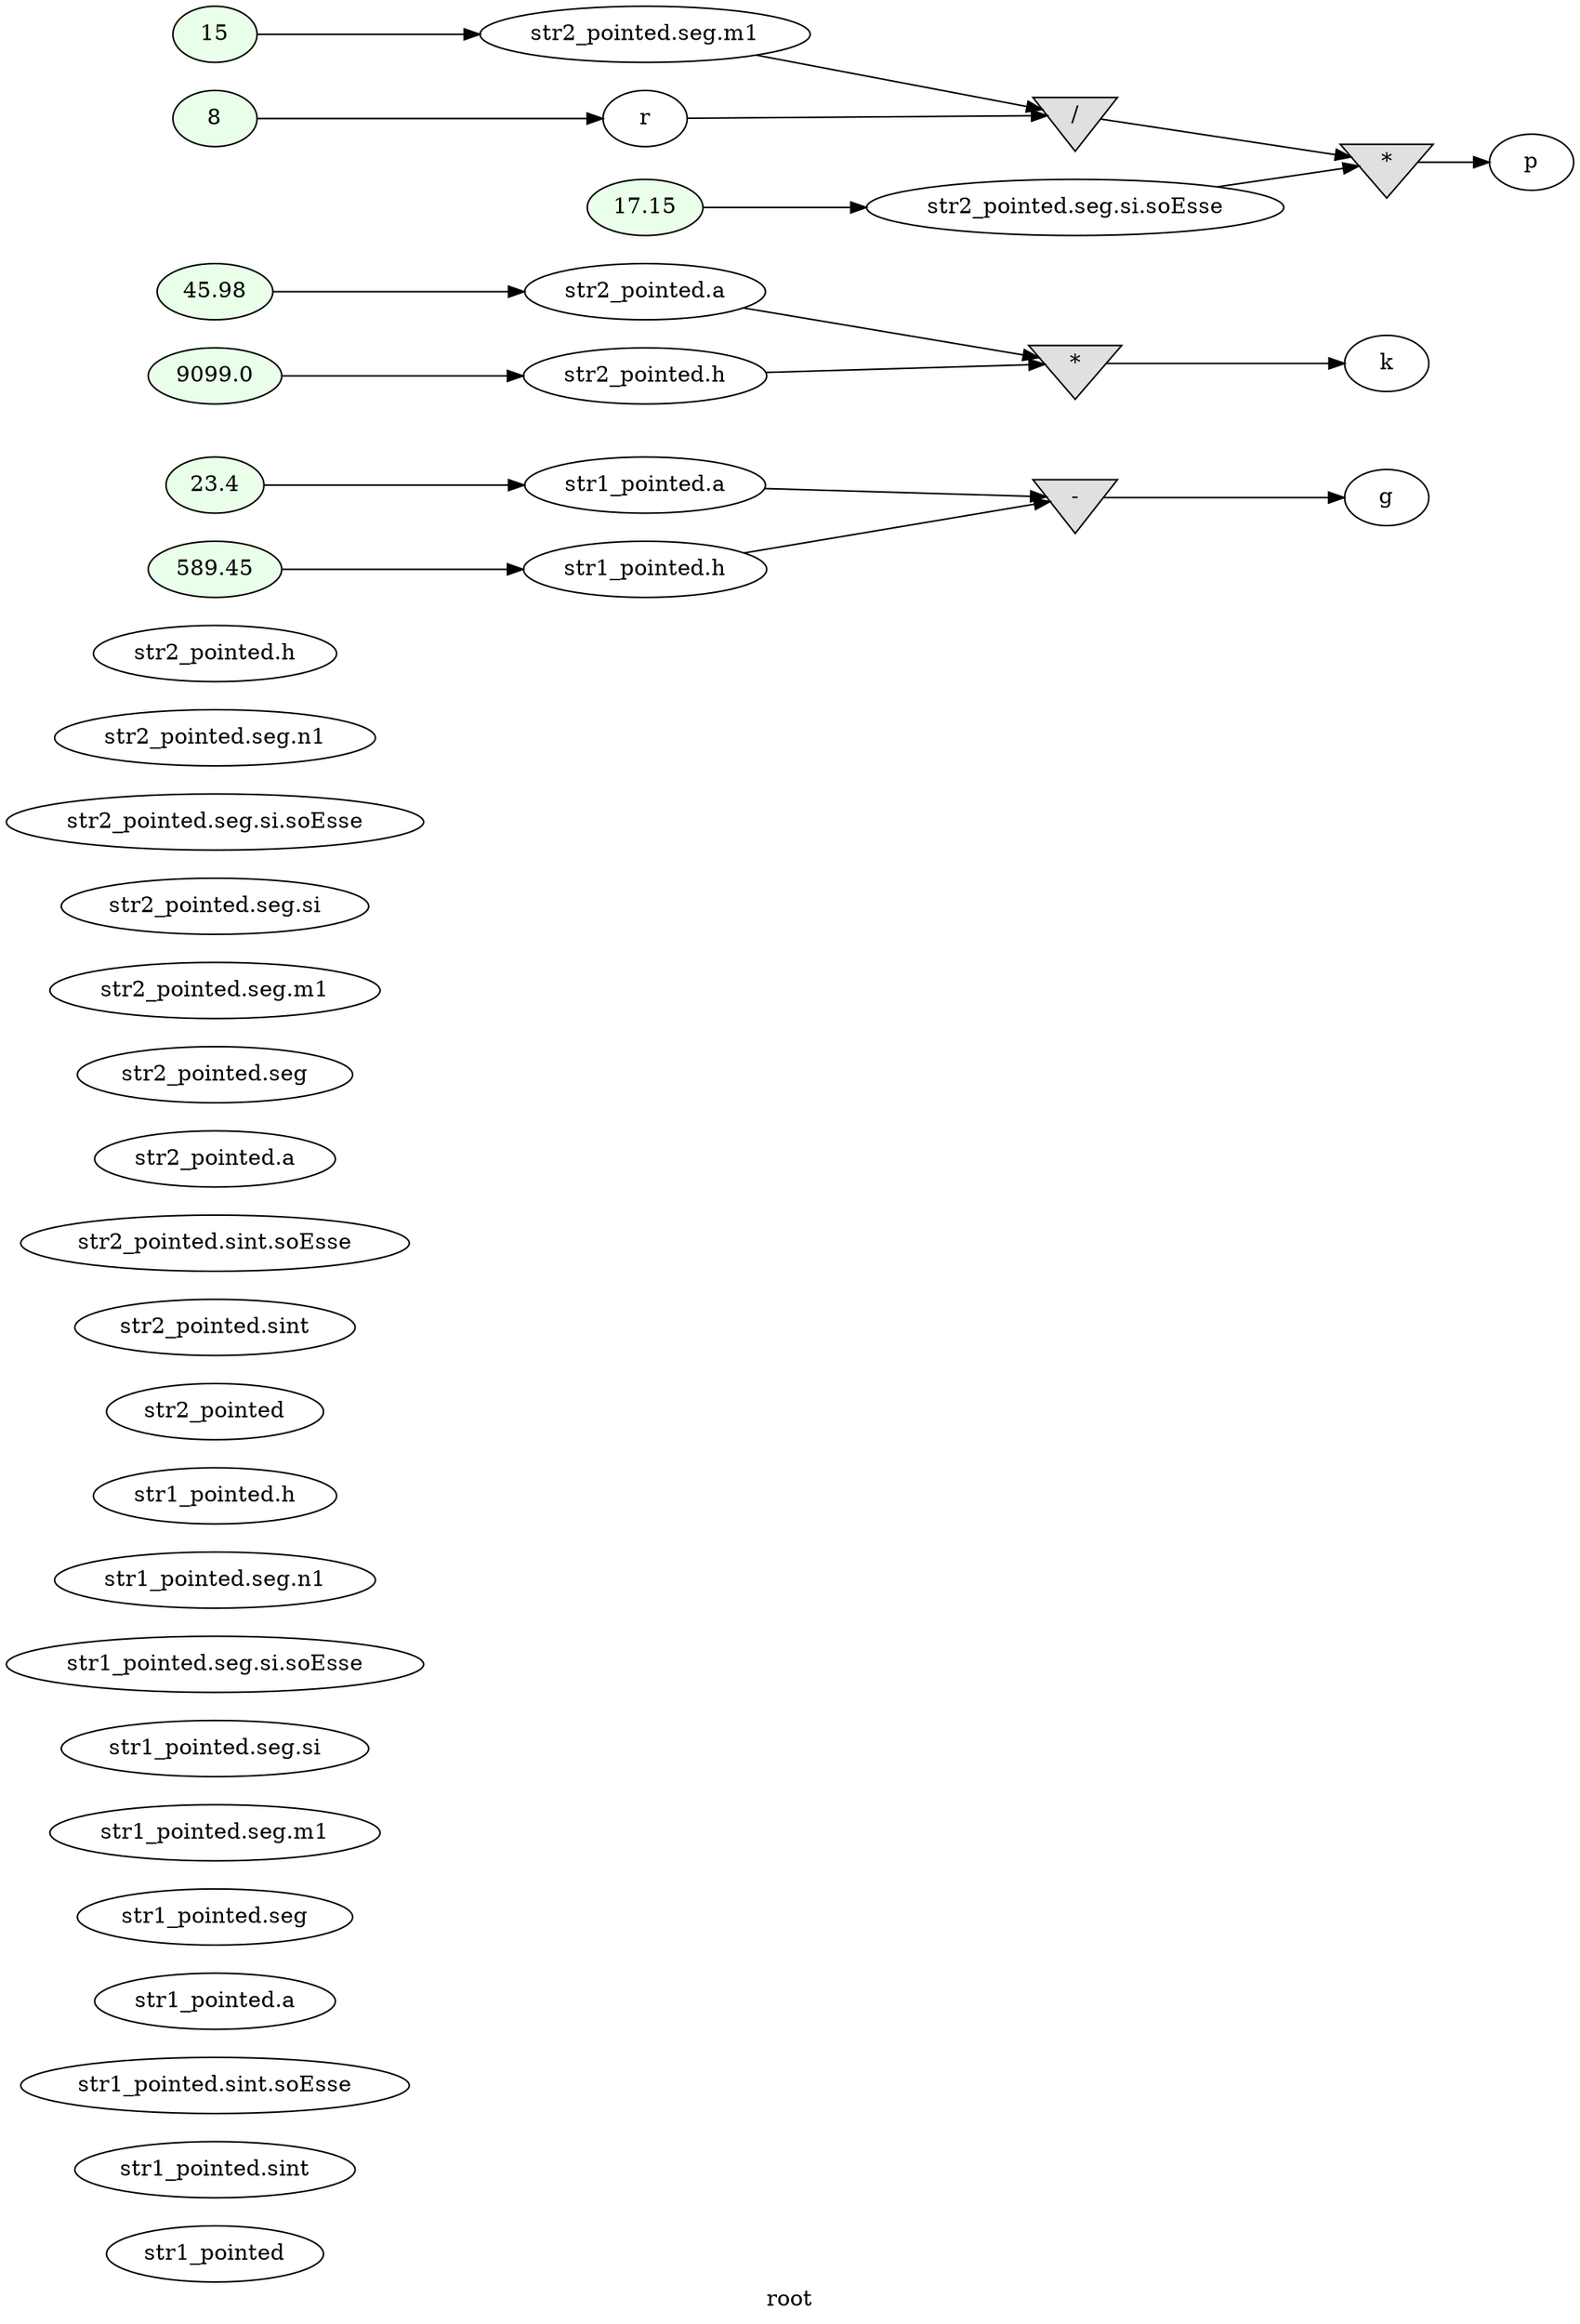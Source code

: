 digraph G
{
rankdir=LR;
label = "root";
	node_000001 [ label = "str1_pointed", startingline=25 ]
	node_000002 [ label = "str1_pointed.sint", startingline=25 ]
	node_000003 [ label = "str1_pointed.sint.soEsse", startingline=25 ]
	node_000004 [ label = "str1_pointed.a", startingline=25 ]
	node_000005 [ label = "str1_pointed.seg", startingline=25 ]
	node_000006 [ label = "str1_pointed.seg.m1", startingline=25 ]
	node_000007 [ label = "str1_pointed.seg.si", startingline=25 ]
	node_000008 [ label = "str1_pointed.seg.si.soEsse", startingline=25 ]
	node_000009 [ label = "str1_pointed.seg.n1", startingline=25 ]
	node_000010 [ label = "str1_pointed.h", startingline=25 ]
	node_000011 [ label = "str2_pointed", startingline=26 ]
	node_000012 [ label = "str2_pointed.sint", startingline=26 ]
	node_000013 [ label = "str2_pointed.sint.soEsse", startingline=26 ]
	node_000014 [ label = "str2_pointed.a", startingline=26 ]
	node_000015 [ label = "str2_pointed.seg", startingline=26 ]
	node_000016 [ label = "str2_pointed.seg.m1", startingline=26 ]
	node_000017 [ label = "str2_pointed.seg.si", startingline=26 ]
	node_000018 [ label = "str2_pointed.seg.si.soEsse", startingline=26 ]
	node_000019 [ label = "str2_pointed.seg.n1", startingline=26 ]
	node_000020 [ label = "str2_pointed.h", startingline=26 ]
	node_000021 [ label = "23.4", style=filled, fillcolor="#E9FFE9", startingline=28 ]
	node_000022 [ label = "str1_pointed.a", startingline=28 ]
	node_000023 [ label = "589.45", style=filled, fillcolor="#E9FFE9", startingline=29 ]
	node_000024 [ label = "str1_pointed.h", startingline=29 ]
	node_000025 [ label = "45.98", style=filled, fillcolor="#E9FFE9", startingline=31 ]
	node_000026 [ label = "str2_pointed.a", startingline=31 ]
	node_000027 [ label = "9099.0", style=filled, fillcolor="#E9FFE9", startingline=32 ]
	node_000028 [ label = "str2_pointed.h", startingline=32 ]
	node_000029 [ label = "15", style=filled, fillcolor="#E9FFE9", startingline=34 ]
	node_000030 [ label = "str2_pointed.seg.m1", startingline=34 ]
	node_000031 [ label = "17.15", style=filled, fillcolor="#E9FFE9", startingline=35 ]
	node_000032 [ label = "str2_pointed.seg.si.soEsse", startingline=35 ]
	node_000033 [ label = "8", style=filled, fillcolor="#E9FFE9", startingline=37 ]
	node_000034 [ label = "r", startingline=37 ]
	node_000035 [ label = "/", shape=invtriangle, style=filled, fillcolor="#E0E0E0", startingline=38 ]
	node_000036 [ label = "*", shape=invtriangle, style=filled, fillcolor="#E0E0E0", startingline=38 ]
	node_000037 [ label = "p", startingline=38 ]
	node_000038 [ label = "-", shape=invtriangle, style=filled, fillcolor="#E0E0E0", startingline=40 ]
	node_000039 [ label = "g", startingline=40 ]
	node_000040 [ label = "*", shape=invtriangle, style=filled, fillcolor="#E0E0E0", startingline=41 ]
	node_000041 [ label = "k", startingline=41 ]
	node_000021 -> node_000022
	node_000022 -> node_000038
	node_000023 -> node_000024
	node_000024 -> node_000038
	node_000025 -> node_000026
	node_000026 -> node_000040
	node_000027 -> node_000028
	node_000028 -> node_000040
	node_000029 -> node_000030
	node_000030 -> node_000035
	node_000031 -> node_000032
	node_000032 -> node_000036
	node_000033 -> node_000034
	node_000034 -> node_000035
	node_000035 -> node_000036
	node_000036 -> node_000037
	node_000038 -> node_000039
	node_000040 -> node_000041
}
